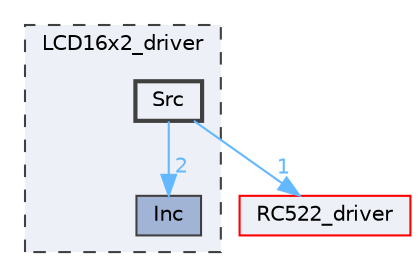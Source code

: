 digraph "LCD16x2_driver/Src"
{
 // LATEX_PDF_SIZE
  bgcolor="transparent";
  edge [fontname=Helvetica,fontsize=10,labelfontname=Helvetica,labelfontsize=10];
  node [fontname=Helvetica,fontsize=10,shape=box,height=0.2,width=0.4];
  compound=true
  subgraph clusterdir_b0ae007ab579bb20680ee76571fb0d31 {
    graph [ bgcolor="#edf0f7", pencolor="grey25", label="LCD16x2_driver", fontname=Helvetica,fontsize=10 style="filled,dashed", URL="dir_b0ae007ab579bb20680ee76571fb0d31.html",tooltip=""]
  dir_4ee31df1b8059cad1a82d2ef52f6641c [label="Inc", fillcolor="#a2b4d6", color="grey25", style="filled", URL="dir_4ee31df1b8059cad1a82d2ef52f6641c.html",tooltip=""];
  dir_c18781234de7e6c6c1c7acc24568d4ce [label="Src", fillcolor="#edf0f7", color="grey25", style="filled,bold", URL="dir_c18781234de7e6c6c1c7acc24568d4ce.html",tooltip=""];
  }
  dir_379500d2d9898bff1a2fcea94c38f2f1 [label="RC522_driver", fillcolor="#edf0f7", color="red", style="filled", URL="dir_379500d2d9898bff1a2fcea94c38f2f1.html",tooltip=""];
  dir_c18781234de7e6c6c1c7acc24568d4ce->dir_379500d2d9898bff1a2fcea94c38f2f1 [headlabel="1", labeldistance=1.5 headhref="dir_000004_000003.html" href="dir_000004_000003.html" color="steelblue1" fontcolor="steelblue1"];
  dir_c18781234de7e6c6c1c7acc24568d4ce->dir_4ee31df1b8059cad1a82d2ef52f6641c [headlabel="2", labeldistance=1.5 headhref="dir_000004_000000.html" href="dir_000004_000000.html" color="steelblue1" fontcolor="steelblue1"];
}
